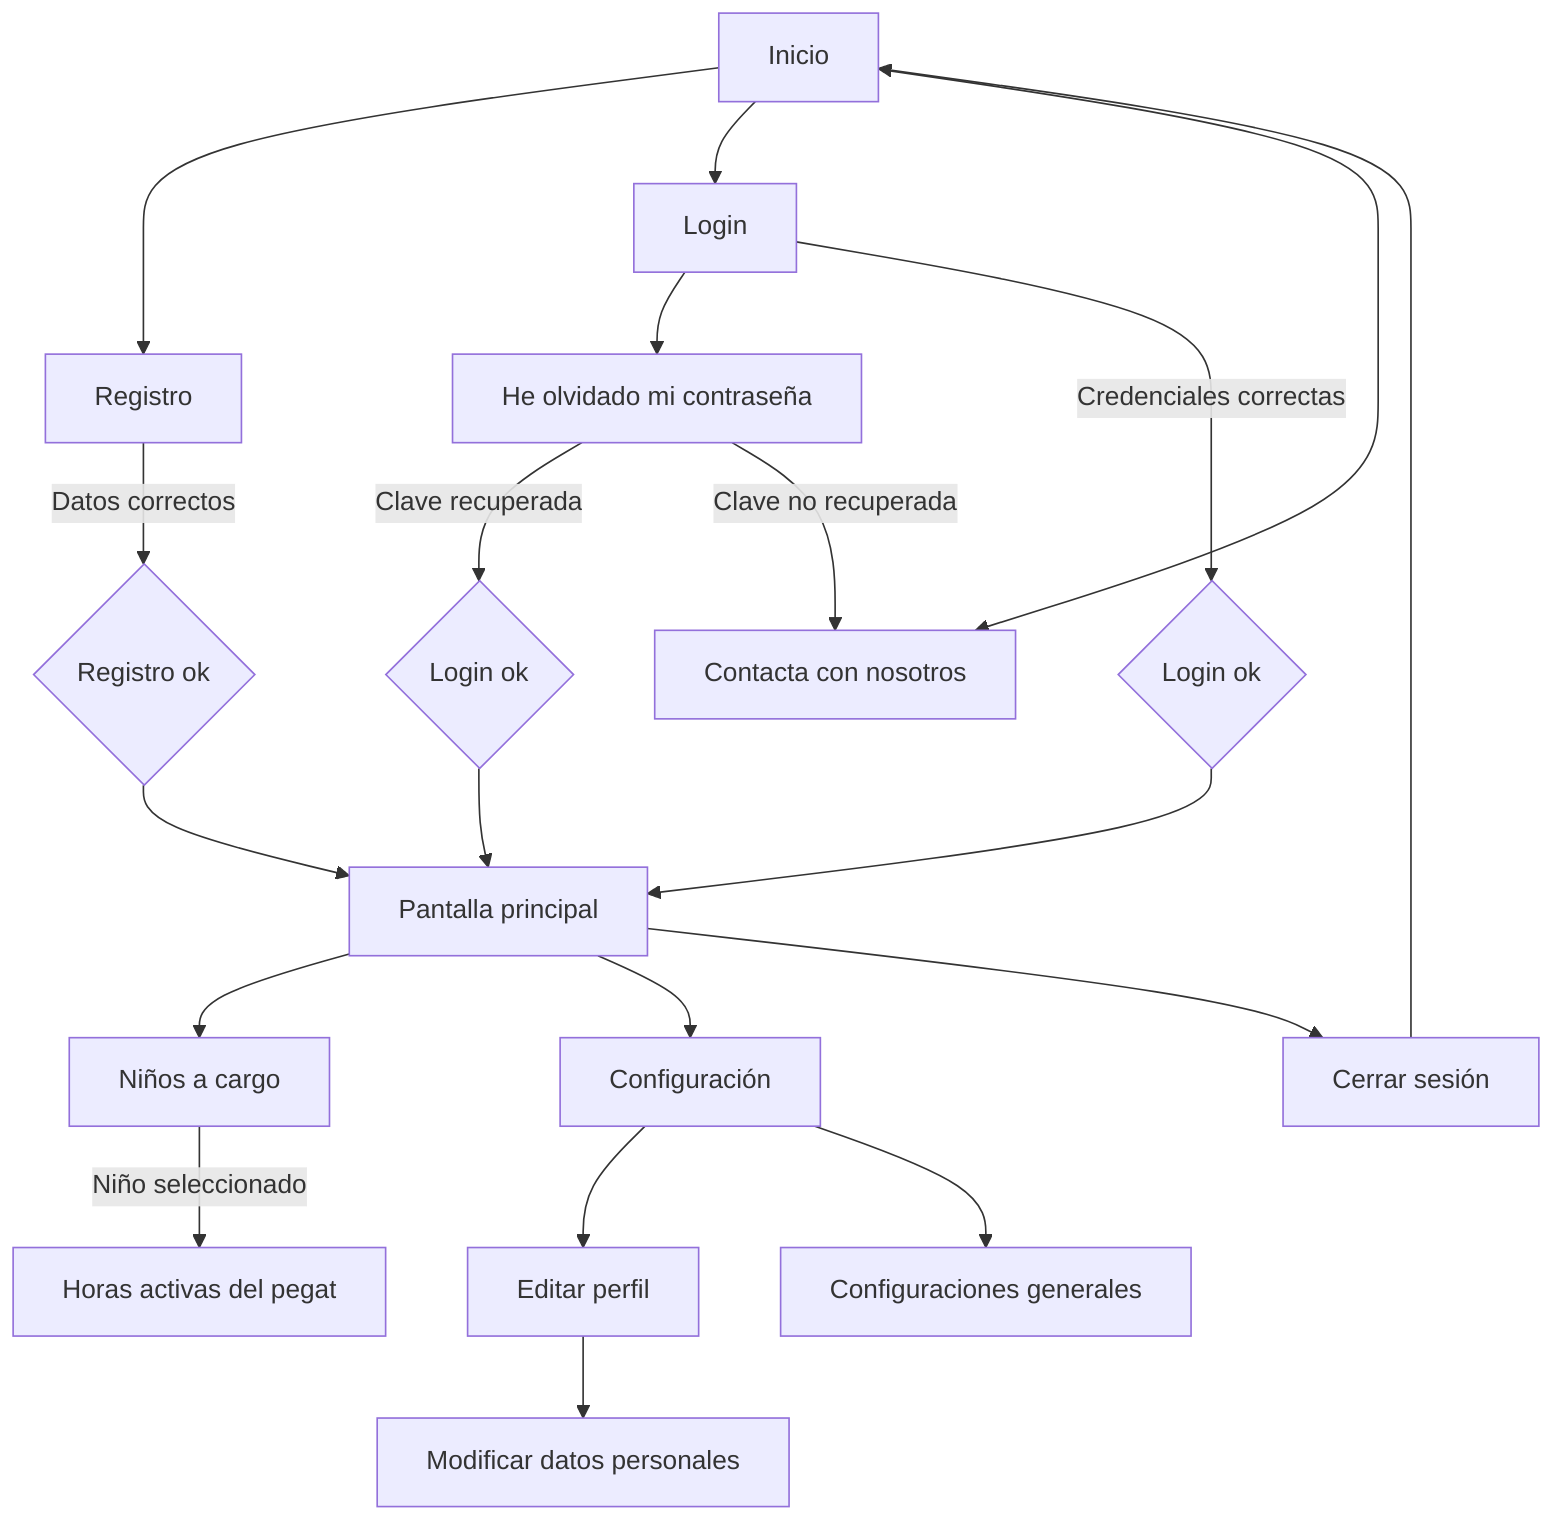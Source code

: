 flowchart TD
    A[Inicio] --> C[Registro]
    A[Inicio] --> B[Login]
    A[Inicio] --> E[Contacta con nosotros]
    B --> F[He olvidado mi contraseña]
    B --> |Credenciales correctas| G{Login ok}
    C --> |Datos correctos| H{Registro ok}
    F --> |Clave recuperada| I{Login ok}
    F --> |Clave no recuperada| E[Contacta con nosotros]
    G --> J[Pantalla principal]
    H --> J
    I --> J
    J --> K[Niños a cargo]
    K --> |Niño seleccionado| N[Horas activas del pegat]
    J --> L[Configuración]
    L --> O[Editar perfil]
    O --> Q[Modificar datos personales]
    L --> P[Configuraciones generales]
    J --> M[Cerrar sesión]
    M --> A